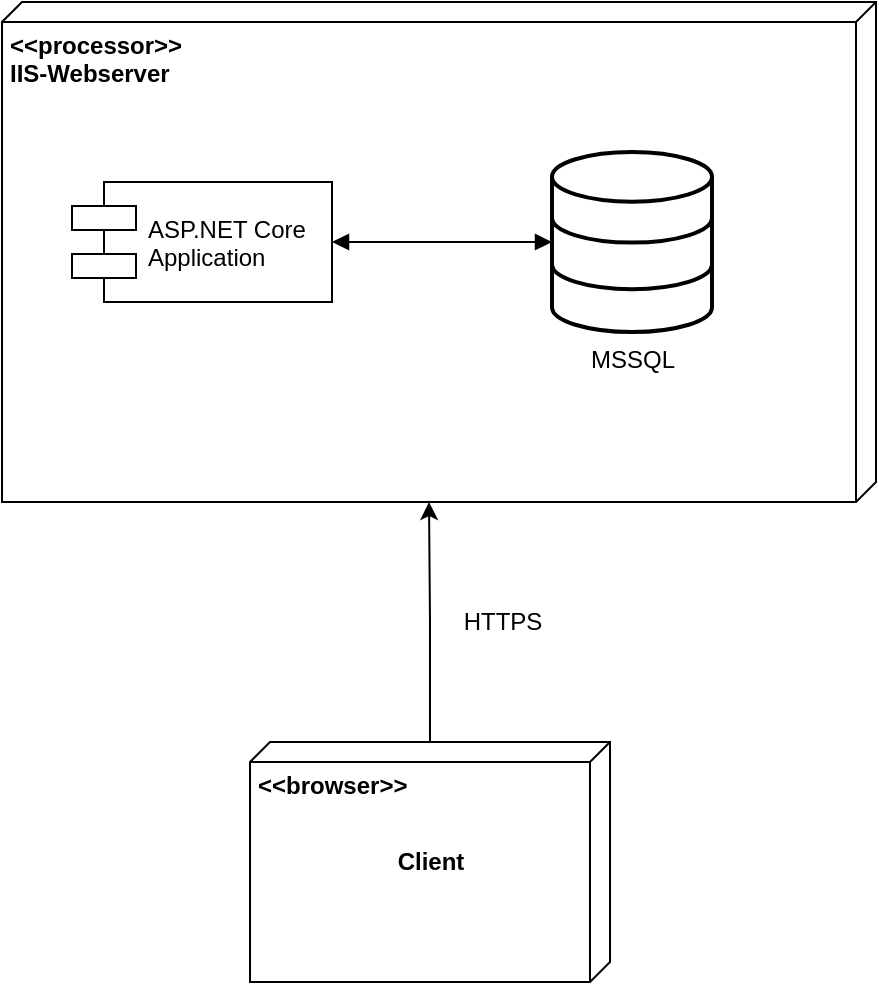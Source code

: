 <mxfile version="13.3.4" type="github">
  <diagram id="xhL6wI_BUi6UUg7aamur" name="Page-1">
    <mxGraphModel dx="1422" dy="745" grid="1" gridSize="10" guides="1" tooltips="1" connect="1" arrows="1" fold="1" page="1" pageScale="1" pageWidth="827" pageHeight="1169" math="0" shadow="0">
      <root>
        <mxCell id="0" />
        <mxCell id="1" parent="0" />
        <mxCell id="ARMpdMrs1Kn8RmT00tNj-7" style="edgeStyle=orthogonalEdgeStyle;rounded=0;orthogonalLoop=1;jettySize=auto;html=1;entryX=0;entryY=0;entryDx=250;entryDy=223.5;entryPerimeter=0;" parent="1" source="ARMpdMrs1Kn8RmT00tNj-1" target="ARMpdMrs1Kn8RmT00tNj-3" edge="1">
          <mxGeometry relative="1" as="geometry" />
        </mxCell>
        <mxCell id="ARMpdMrs1Kn8RmT00tNj-1" value="&lt;b&gt;&amp;lt;&amp;lt;browser&amp;gt;&amp;gt;&lt;/b&gt;" style="verticalAlign=top;align=left;spacingTop=8;spacingLeft=2;spacingRight=12;shape=cube;size=10;direction=south;fontStyle=0;html=1;" parent="1" vertex="1">
          <mxGeometry x="319" y="430" width="180" height="120" as="geometry" />
        </mxCell>
        <mxCell id="ARMpdMrs1Kn8RmT00tNj-2" value="Client" style="text;html=1;align=center;verticalAlign=middle;resizable=0;points=[];;autosize=1;fontStyle=1" parent="1" vertex="1">
          <mxGeometry x="384" y="480" width="50" height="20" as="geometry" />
        </mxCell>
        <mxCell id="ARMpdMrs1Kn8RmT00tNj-3" value="&amp;lt;&amp;lt;processor&amp;gt;&amp;gt;&lt;br&gt;IIS-Webserver" style="verticalAlign=top;align=left;spacingTop=8;spacingLeft=2;spacingRight=12;shape=cube;size=10;direction=south;fontStyle=1;html=1;" parent="1" vertex="1">
          <mxGeometry x="195" y="60" width="437" height="250" as="geometry" />
        </mxCell>
        <mxCell id="ARMpdMrs1Kn8RmT00tNj-8" value="HTTPS" style="text;html=1;align=center;verticalAlign=middle;resizable=0;points=[];;autosize=1;" parent="1" vertex="1">
          <mxGeometry x="420" y="360" width="50" height="20" as="geometry" />
        </mxCell>
        <mxCell id="ARMpdMrs1Kn8RmT00tNj-9" value="ASP.NET Core&#xa;Application" style="shape=component;align=left;spacingLeft=36;" parent="1" vertex="1">
          <mxGeometry x="230" y="150" width="130" height="60" as="geometry" />
        </mxCell>
        <mxCell id="ARMpdMrs1Kn8RmT00tNj-10" value="MSSQL" style="html=1;verticalLabelPosition=bottom;align=center;labelBackgroundColor=#ffffff;verticalAlign=top;strokeWidth=2;strokeColor=#000000;shadow=0;dashed=0;shape=mxgraph.ios7.icons.data;" parent="1" vertex="1">
          <mxGeometry x="470" y="135" width="80" height="90" as="geometry" />
        </mxCell>
        <mxCell id="ARMpdMrs1Kn8RmT00tNj-11" value="" style="endArrow=block;startArrow=block;endFill=1;startFill=1;html=1;exitX=1;exitY=0.5;exitDx=0;exitDy=0;" parent="1" source="ARMpdMrs1Kn8RmT00tNj-9" target="ARMpdMrs1Kn8RmT00tNj-10" edge="1">
          <mxGeometry width="160" relative="1" as="geometry">
            <mxPoint x="270" y="250" as="sourcePoint" />
            <mxPoint x="430" y="250" as="targetPoint" />
          </mxGeometry>
        </mxCell>
      </root>
    </mxGraphModel>
  </diagram>
</mxfile>
